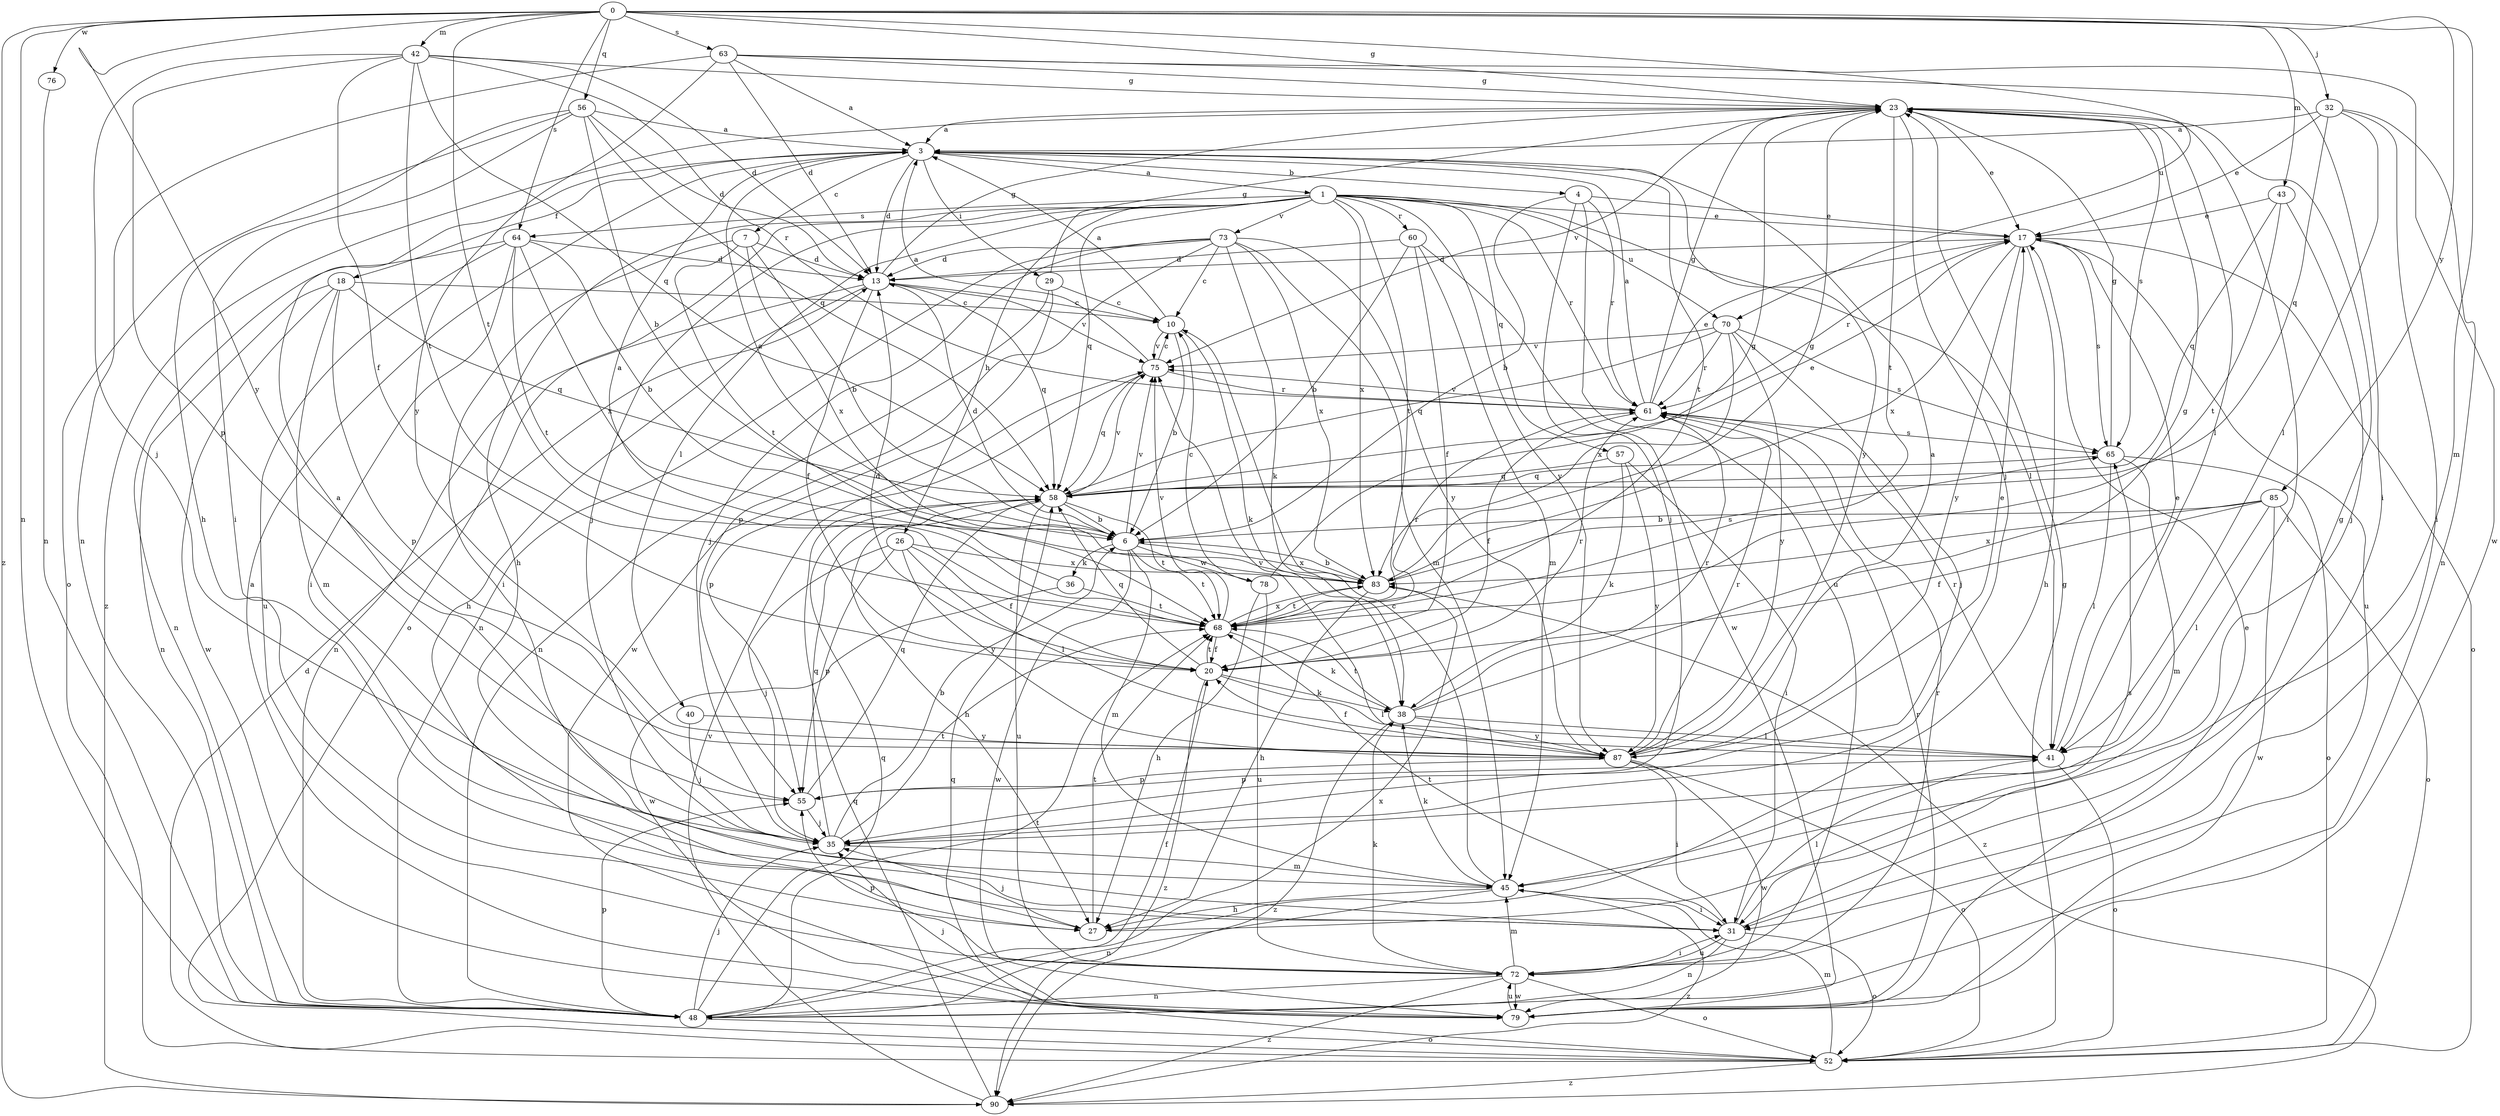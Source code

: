 strict digraph  {
0;
1;
3;
4;
6;
7;
10;
13;
17;
18;
20;
23;
26;
27;
29;
31;
32;
35;
36;
38;
40;
41;
42;
43;
45;
48;
52;
55;
56;
57;
58;
60;
61;
63;
64;
65;
68;
70;
72;
73;
75;
76;
78;
79;
83;
85;
87;
90;
0 -> 23  [label=g];
0 -> 32  [label=j];
0 -> 42  [label=m];
0 -> 43  [label=m];
0 -> 45  [label=m];
0 -> 48  [label=n];
0 -> 56  [label=q];
0 -> 63  [label=s];
0 -> 64  [label=s];
0 -> 68  [label=t];
0 -> 70  [label=u];
0 -> 76  [label=w];
0 -> 85  [label=y];
0 -> 87  [label=y];
0 -> 90  [label=z];
1 -> 17  [label=e];
1 -> 26  [label=h];
1 -> 27  [label=h];
1 -> 35  [label=j];
1 -> 40  [label=l];
1 -> 41  [label=l];
1 -> 52  [label=o];
1 -> 57  [label=q];
1 -> 58  [label=q];
1 -> 60  [label=r];
1 -> 61  [label=r];
1 -> 64  [label=s];
1 -> 68  [label=t];
1 -> 70  [label=u];
1 -> 73  [label=v];
1 -> 83  [label=x];
1 -> 87  [label=y];
3 -> 1  [label=a];
3 -> 4  [label=b];
3 -> 7  [label=c];
3 -> 13  [label=d];
3 -> 18  [label=f];
3 -> 29  [label=i];
3 -> 68  [label=t];
3 -> 87  [label=y];
4 -> 6  [label=b];
4 -> 17  [label=e];
4 -> 35  [label=j];
4 -> 61  [label=r];
4 -> 72  [label=u];
6 -> 3  [label=a];
6 -> 13  [label=d];
6 -> 36  [label=k];
6 -> 45  [label=m];
6 -> 68  [label=t];
6 -> 75  [label=v];
6 -> 78  [label=w];
6 -> 79  [label=w];
6 -> 83  [label=x];
7 -> 6  [label=b];
7 -> 13  [label=d];
7 -> 31  [label=i];
7 -> 68  [label=t];
7 -> 83  [label=x];
10 -> 3  [label=a];
10 -> 6  [label=b];
10 -> 38  [label=k];
10 -> 75  [label=v];
13 -> 10  [label=c];
13 -> 20  [label=f];
13 -> 23  [label=g];
13 -> 27  [label=h];
13 -> 48  [label=n];
13 -> 58  [label=q];
13 -> 75  [label=v];
17 -> 13  [label=d];
17 -> 27  [label=h];
17 -> 52  [label=o];
17 -> 61  [label=r];
17 -> 65  [label=s];
17 -> 72  [label=u];
17 -> 83  [label=x];
17 -> 87  [label=y];
18 -> 10  [label=c];
18 -> 45  [label=m];
18 -> 48  [label=n];
18 -> 55  [label=p];
18 -> 58  [label=q];
18 -> 79  [label=w];
20 -> 13  [label=d];
20 -> 38  [label=k];
20 -> 41  [label=l];
20 -> 58  [label=q];
20 -> 61  [label=r];
20 -> 68  [label=t];
20 -> 90  [label=z];
23 -> 3  [label=a];
23 -> 17  [label=e];
23 -> 31  [label=i];
23 -> 35  [label=j];
23 -> 41  [label=l];
23 -> 65  [label=s];
23 -> 68  [label=t];
23 -> 75  [label=v];
23 -> 90  [label=z];
26 -> 20  [label=f];
26 -> 35  [label=j];
26 -> 41  [label=l];
26 -> 55  [label=p];
26 -> 83  [label=x];
26 -> 87  [label=y];
27 -> 35  [label=j];
27 -> 65  [label=s];
27 -> 68  [label=t];
29 -> 10  [label=c];
29 -> 23  [label=g];
29 -> 48  [label=n];
29 -> 79  [label=w];
31 -> 23  [label=g];
31 -> 41  [label=l];
31 -> 48  [label=n];
31 -> 52  [label=o];
31 -> 68  [label=t];
31 -> 72  [label=u];
32 -> 3  [label=a];
32 -> 17  [label=e];
32 -> 31  [label=i];
32 -> 41  [label=l];
32 -> 48  [label=n];
32 -> 58  [label=q];
35 -> 3  [label=a];
35 -> 6  [label=b];
35 -> 45  [label=m];
35 -> 58  [label=q];
35 -> 68  [label=t];
36 -> 3  [label=a];
36 -> 68  [label=t];
36 -> 79  [label=w];
38 -> 23  [label=g];
38 -> 41  [label=l];
38 -> 61  [label=r];
38 -> 68  [label=t];
38 -> 87  [label=y];
38 -> 90  [label=z];
40 -> 35  [label=j];
40 -> 87  [label=y];
41 -> 17  [label=e];
41 -> 52  [label=o];
41 -> 55  [label=p];
41 -> 61  [label=r];
42 -> 13  [label=d];
42 -> 20  [label=f];
42 -> 23  [label=g];
42 -> 35  [label=j];
42 -> 55  [label=p];
42 -> 58  [label=q];
42 -> 61  [label=r];
42 -> 68  [label=t];
43 -> 17  [label=e];
43 -> 35  [label=j];
43 -> 58  [label=q];
43 -> 68  [label=t];
45 -> 10  [label=c];
45 -> 27  [label=h];
45 -> 31  [label=i];
45 -> 38  [label=k];
45 -> 48  [label=n];
45 -> 90  [label=z];
48 -> 20  [label=f];
48 -> 35  [label=j];
48 -> 52  [label=o];
48 -> 55  [label=p];
48 -> 58  [label=q];
48 -> 68  [label=t];
48 -> 83  [label=x];
52 -> 13  [label=d];
52 -> 23  [label=g];
52 -> 45  [label=m];
52 -> 58  [label=q];
52 -> 90  [label=z];
55 -> 35  [label=j];
55 -> 58  [label=q];
56 -> 3  [label=a];
56 -> 6  [label=b];
56 -> 13  [label=d];
56 -> 27  [label=h];
56 -> 31  [label=i];
56 -> 52  [label=o];
56 -> 58  [label=q];
57 -> 31  [label=i];
57 -> 38  [label=k];
57 -> 58  [label=q];
57 -> 87  [label=y];
58 -> 6  [label=b];
58 -> 17  [label=e];
58 -> 27  [label=h];
58 -> 68  [label=t];
58 -> 72  [label=u];
58 -> 75  [label=v];
60 -> 6  [label=b];
60 -> 13  [label=d];
60 -> 20  [label=f];
60 -> 45  [label=m];
60 -> 79  [label=w];
61 -> 3  [label=a];
61 -> 17  [label=e];
61 -> 20  [label=f];
61 -> 23  [label=g];
61 -> 65  [label=s];
61 -> 75  [label=v];
63 -> 3  [label=a];
63 -> 13  [label=d];
63 -> 23  [label=g];
63 -> 31  [label=i];
63 -> 48  [label=n];
63 -> 79  [label=w];
63 -> 87  [label=y];
64 -> 6  [label=b];
64 -> 13  [label=d];
64 -> 31  [label=i];
64 -> 48  [label=n];
64 -> 68  [label=t];
64 -> 72  [label=u];
64 -> 83  [label=x];
65 -> 23  [label=g];
65 -> 41  [label=l];
65 -> 45  [label=m];
65 -> 52  [label=o];
65 -> 58  [label=q];
68 -> 20  [label=f];
68 -> 38  [label=k];
68 -> 61  [label=r];
68 -> 75  [label=v];
68 -> 83  [label=x];
70 -> 35  [label=j];
70 -> 58  [label=q];
70 -> 61  [label=r];
70 -> 65  [label=s];
70 -> 75  [label=v];
70 -> 83  [label=x];
70 -> 87  [label=y];
72 -> 31  [label=i];
72 -> 38  [label=k];
72 -> 45  [label=m];
72 -> 48  [label=n];
72 -> 52  [label=o];
72 -> 55  [label=p];
72 -> 61  [label=r];
72 -> 79  [label=w];
72 -> 90  [label=z];
73 -> 10  [label=c];
73 -> 13  [label=d];
73 -> 35  [label=j];
73 -> 38  [label=k];
73 -> 45  [label=m];
73 -> 48  [label=n];
73 -> 55  [label=p];
73 -> 83  [label=x];
73 -> 87  [label=y];
75 -> 3  [label=a];
75 -> 10  [label=c];
75 -> 55  [label=p];
75 -> 58  [label=q];
75 -> 61  [label=r];
76 -> 48  [label=n];
78 -> 10  [label=c];
78 -> 23  [label=g];
78 -> 27  [label=h];
78 -> 72  [label=u];
79 -> 3  [label=a];
79 -> 17  [label=e];
79 -> 35  [label=j];
79 -> 61  [label=r];
79 -> 72  [label=u];
83 -> 6  [label=b];
83 -> 23  [label=g];
83 -> 27  [label=h];
83 -> 65  [label=s];
83 -> 68  [label=t];
83 -> 90  [label=z];
85 -> 6  [label=b];
85 -> 20  [label=f];
85 -> 41  [label=l];
85 -> 52  [label=o];
85 -> 79  [label=w];
85 -> 83  [label=x];
87 -> 3  [label=a];
87 -> 17  [label=e];
87 -> 20  [label=f];
87 -> 31  [label=i];
87 -> 52  [label=o];
87 -> 55  [label=p];
87 -> 61  [label=r];
87 -> 75  [label=v];
87 -> 79  [label=w];
90 -> 58  [label=q];
90 -> 75  [label=v];
}
